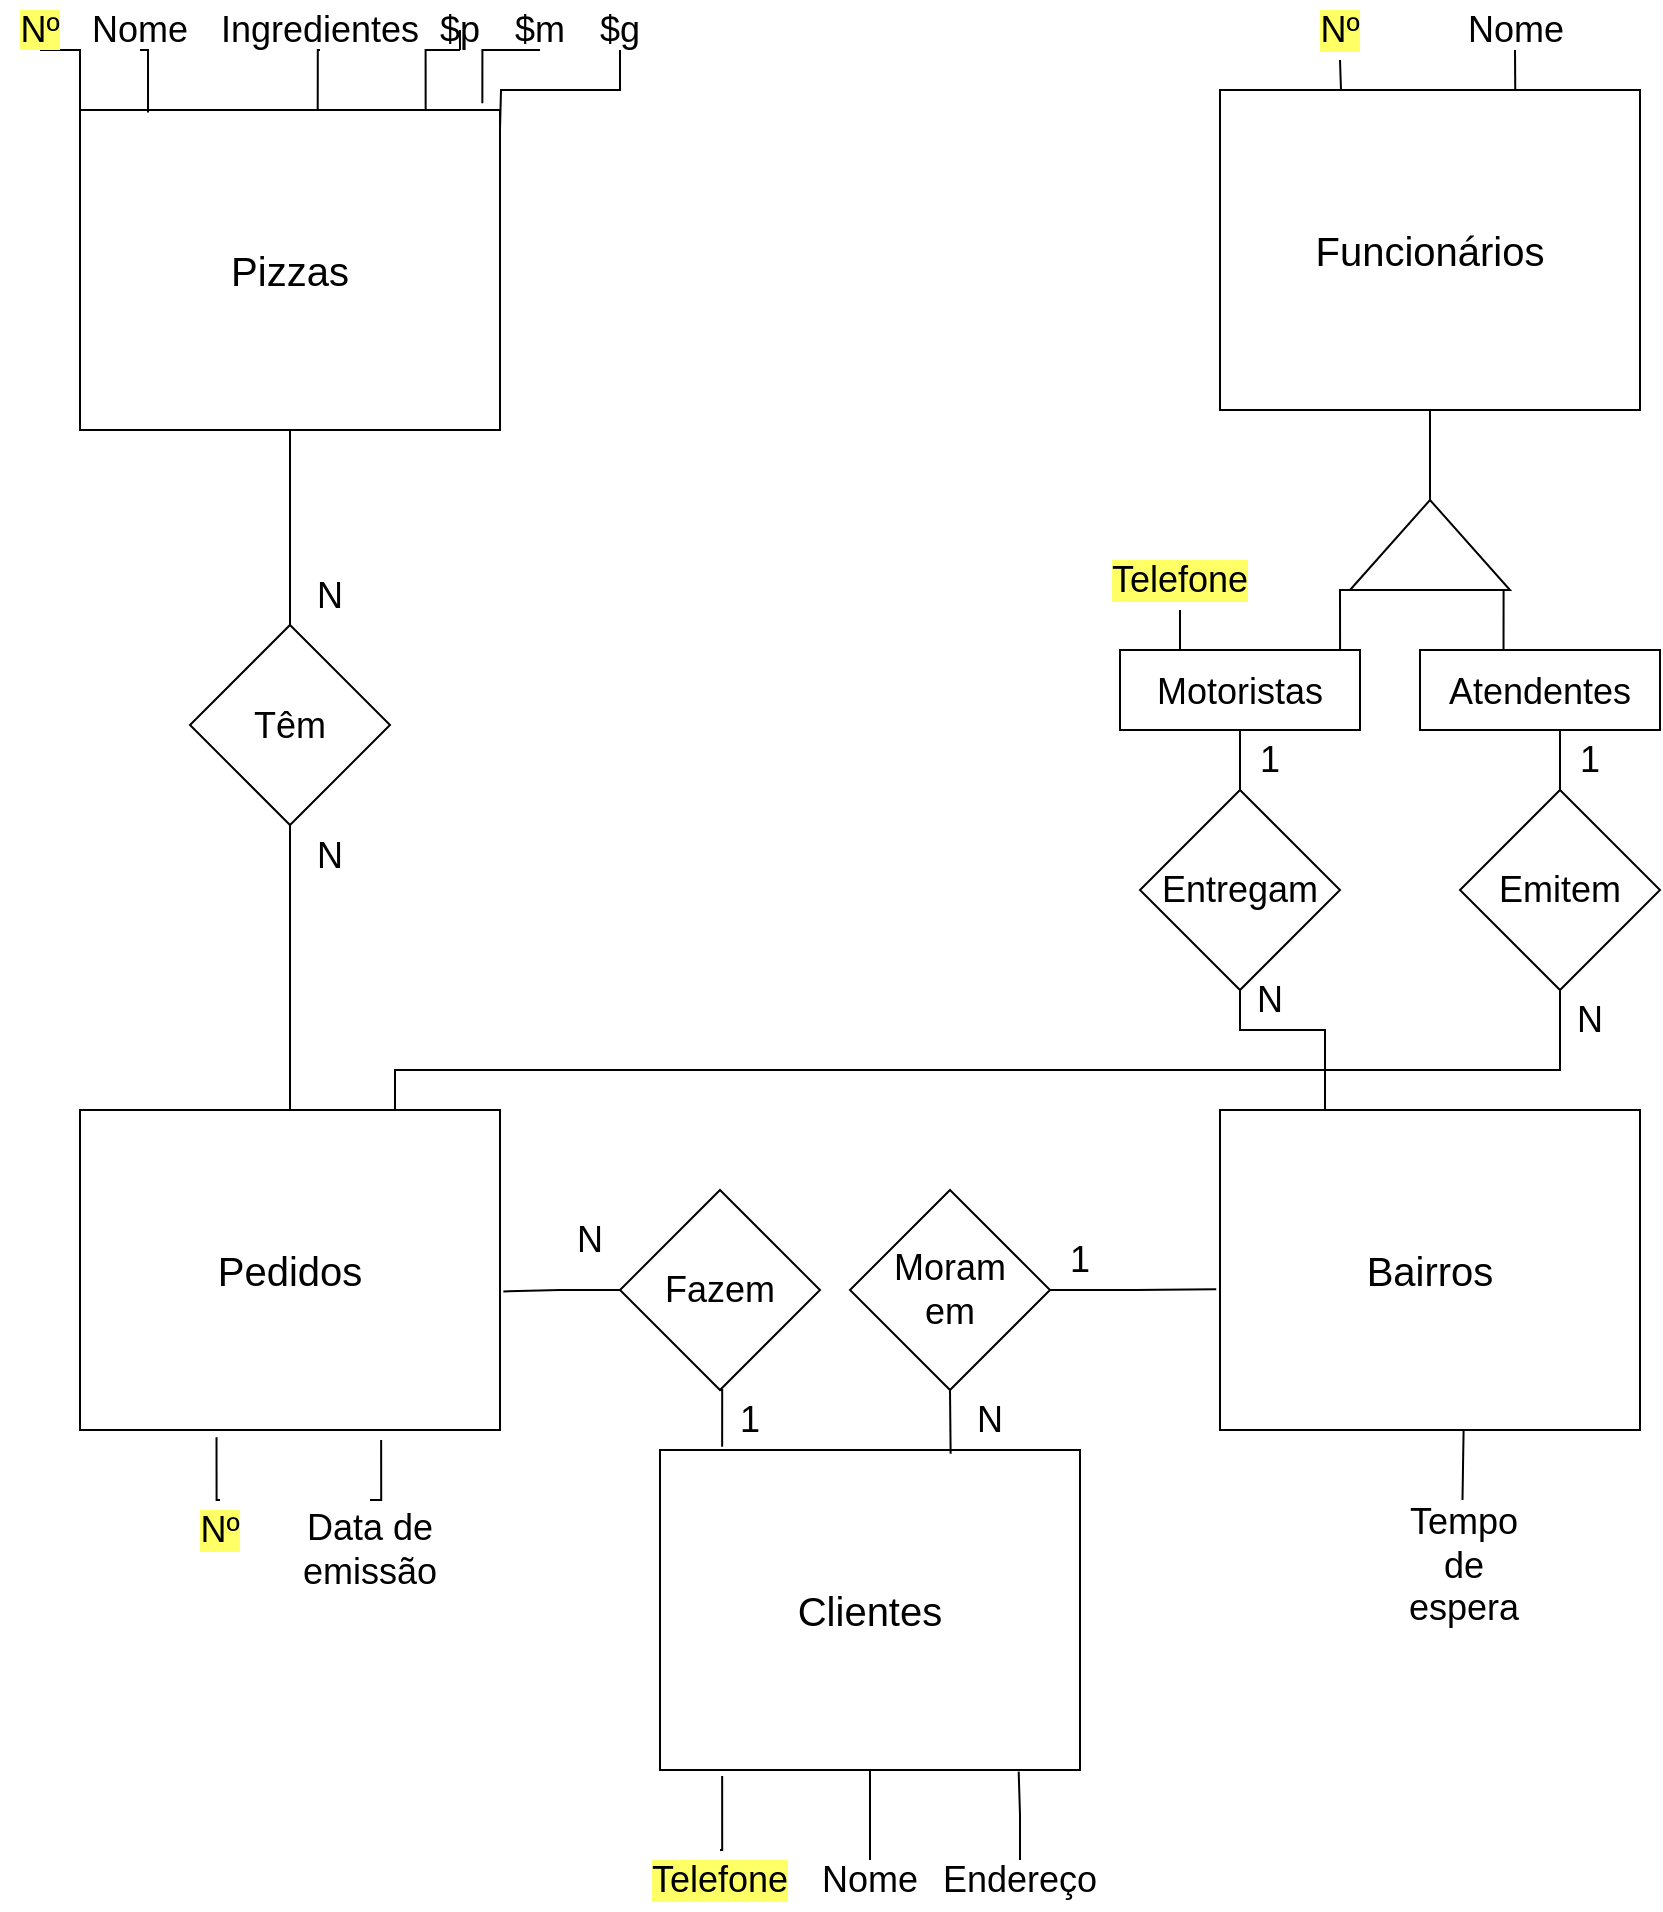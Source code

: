 <mxfile version="17.2.4" type="github">
  <diagram id="XJavV_3vWSNBEwFHe13u" name="Page-1">
    <mxGraphModel dx="1673" dy="751" grid="1" gridSize="10" guides="1" tooltips="1" connect="1" arrows="1" fold="1" page="1" pageScale="1" pageWidth="850" pageHeight="1100" math="0" shadow="0">
      <root>
        <mxCell id="0" />
        <mxCell id="1" parent="0" />
        <mxCell id="rPzzLI58Q-UhKmW3YBb_-1" value="&lt;font style=&quot;font-size: 20px&quot;&gt;Pizzas&lt;/font&gt;" style="rounded=0;whiteSpace=wrap;html=1;" vertex="1" parent="1">
          <mxGeometry x="40" y="150" width="210" height="160" as="geometry" />
        </mxCell>
        <mxCell id="rPzzLI58Q-UhKmW3YBb_-6" value="&lt;span style=&quot;font-size: 20px&quot;&gt;Funcionários&lt;/span&gt;" style="rounded=0;whiteSpace=wrap;html=1;" vertex="1" parent="1">
          <mxGeometry x="610" y="140" width="210" height="160" as="geometry" />
        </mxCell>
        <mxCell id="rPzzLI58Q-UhKmW3YBb_-7" value="&lt;span style=&quot;font-size: 20px&quot;&gt;Pedidos&lt;/span&gt;" style="rounded=0;whiteSpace=wrap;html=1;" vertex="1" parent="1">
          <mxGeometry x="40" y="650" width="210" height="160" as="geometry" />
        </mxCell>
        <mxCell id="rPzzLI58Q-UhKmW3YBb_-8" value="&lt;span style=&quot;font-size: 20px&quot;&gt;Bairros&lt;/span&gt;" style="rounded=0;whiteSpace=wrap;html=1;" vertex="1" parent="1">
          <mxGeometry x="610" y="650" width="210" height="160" as="geometry" />
        </mxCell>
        <mxCell id="rPzzLI58Q-UhKmW3YBb_-10" value="" style="edgeStyle=orthogonalEdgeStyle;rounded=0;orthogonalLoop=1;jettySize=auto;html=1;fontSize=20;endArrow=none;endFill=0;" edge="1" parent="1" source="rPzzLI58Q-UhKmW3YBb_-9" target="rPzzLI58Q-UhKmW3YBb_-6">
          <mxGeometry relative="1" as="geometry" />
        </mxCell>
        <mxCell id="rPzzLI58Q-UhKmW3YBb_-14" style="edgeStyle=orthogonalEdgeStyle;rounded=0;orthogonalLoop=1;jettySize=auto;html=1;exitX=0;exitY=0.25;exitDx=0;exitDy=0;entryX=0.917;entryY=0;entryDx=0;entryDy=0;entryPerimeter=0;fontSize=18;endArrow=none;endFill=0;" edge="1" parent="1" source="rPzzLI58Q-UhKmW3YBb_-9" target="rPzzLI58Q-UhKmW3YBb_-12">
          <mxGeometry relative="1" as="geometry" />
        </mxCell>
        <mxCell id="rPzzLI58Q-UhKmW3YBb_-15" style="edgeStyle=orthogonalEdgeStyle;rounded=0;orthogonalLoop=1;jettySize=auto;html=1;exitX=0;exitY=0.75;exitDx=0;exitDy=0;entryX=0.348;entryY=-0.01;entryDx=0;entryDy=0;entryPerimeter=0;fontSize=18;endArrow=none;endFill=0;" edge="1" parent="1" source="rPzzLI58Q-UhKmW3YBb_-9" target="rPzzLI58Q-UhKmW3YBb_-13">
          <mxGeometry relative="1" as="geometry" />
        </mxCell>
        <mxCell id="rPzzLI58Q-UhKmW3YBb_-9" value="" style="triangle;whiteSpace=wrap;html=1;fontSize=20;rotation=-90;" vertex="1" parent="1">
          <mxGeometry x="692.5" y="327.5" width="45" height="80" as="geometry" />
        </mxCell>
        <mxCell id="rPzzLI58Q-UhKmW3YBb_-20" style="edgeStyle=orthogonalEdgeStyle;rounded=0;orthogonalLoop=1;jettySize=auto;html=1;exitX=0.5;exitY=1;exitDx=0;exitDy=0;entryX=0.5;entryY=0;entryDx=0;entryDy=0;fontSize=18;endArrow=none;endFill=0;" edge="1" parent="1" source="rPzzLI58Q-UhKmW3YBb_-12" target="rPzzLI58Q-UhKmW3YBb_-19">
          <mxGeometry relative="1" as="geometry" />
        </mxCell>
        <mxCell id="rPzzLI58Q-UhKmW3YBb_-12" value="&lt;font style=&quot;font-size: 18px&quot;&gt;Motoristas&lt;/font&gt;" style="rounded=0;whiteSpace=wrap;html=1;fontSize=20;" vertex="1" parent="1">
          <mxGeometry x="560" y="420" width="120" height="40" as="geometry" />
        </mxCell>
        <mxCell id="rPzzLI58Q-UhKmW3YBb_-17" style="edgeStyle=orthogonalEdgeStyle;rounded=0;orthogonalLoop=1;jettySize=auto;html=1;exitX=0.5;exitY=1;exitDx=0;exitDy=0;entryX=0.5;entryY=0;entryDx=0;entryDy=0;fontSize=18;endArrow=none;endFill=0;" edge="1" parent="1" source="rPzzLI58Q-UhKmW3YBb_-13" target="rPzzLI58Q-UhKmW3YBb_-16">
          <mxGeometry relative="1" as="geometry" />
        </mxCell>
        <mxCell id="rPzzLI58Q-UhKmW3YBb_-13" value="&lt;span style=&quot;font-size: 18px&quot;&gt;Atendentes&lt;/span&gt;" style="rounded=0;whiteSpace=wrap;html=1;fontSize=20;" vertex="1" parent="1">
          <mxGeometry x="710" y="420" width="120" height="40" as="geometry" />
        </mxCell>
        <mxCell id="rPzzLI58Q-UhKmW3YBb_-18" style="edgeStyle=orthogonalEdgeStyle;rounded=0;orthogonalLoop=1;jettySize=auto;html=1;exitX=0.5;exitY=1;exitDx=0;exitDy=0;entryX=0.75;entryY=0;entryDx=0;entryDy=0;fontSize=18;endArrow=none;endFill=0;" edge="1" parent="1" source="rPzzLI58Q-UhKmW3YBb_-16" target="rPzzLI58Q-UhKmW3YBb_-7">
          <mxGeometry relative="1" as="geometry">
            <Array as="points">
              <mxPoint x="780" y="630" />
              <mxPoint x="197" y="630" />
            </Array>
          </mxGeometry>
        </mxCell>
        <mxCell id="rPzzLI58Q-UhKmW3YBb_-16" value="Emitem" style="rhombus;whiteSpace=wrap;html=1;fontSize=18;" vertex="1" parent="1">
          <mxGeometry x="730" y="490" width="100" height="100" as="geometry" />
        </mxCell>
        <mxCell id="rPzzLI58Q-UhKmW3YBb_-21" style="edgeStyle=orthogonalEdgeStyle;rounded=0;orthogonalLoop=1;jettySize=auto;html=1;exitX=0.5;exitY=1;exitDx=0;exitDy=0;entryX=0.25;entryY=0;entryDx=0;entryDy=0;fontSize=18;endArrow=none;endFill=0;" edge="1" parent="1" source="rPzzLI58Q-UhKmW3YBb_-19" target="rPzzLI58Q-UhKmW3YBb_-8">
          <mxGeometry relative="1" as="geometry">
            <Array as="points">
              <mxPoint x="620" y="610" />
              <mxPoint x="663" y="610" />
            </Array>
          </mxGeometry>
        </mxCell>
        <mxCell id="rPzzLI58Q-UhKmW3YBb_-19" value="&lt;font style=&quot;font-size: 18px&quot;&gt;Entregam&lt;/font&gt;" style="rhombus;whiteSpace=wrap;html=1;fontSize=18;" vertex="1" parent="1">
          <mxGeometry x="570" y="490" width="100" height="100" as="geometry" />
        </mxCell>
        <mxCell id="rPzzLI58Q-UhKmW3YBb_-31" style="edgeStyle=orthogonalEdgeStyle;rounded=0;orthogonalLoop=1;jettySize=auto;html=1;exitX=0.5;exitY=1;exitDx=0;exitDy=0;entryX=0;entryY=0;entryDx=0;entryDy=0;fontSize=18;endArrow=none;endFill=0;" edge="1" parent="1" source="rPzzLI58Q-UhKmW3YBb_-22" target="rPzzLI58Q-UhKmW3YBb_-1">
          <mxGeometry relative="1" as="geometry" />
        </mxCell>
        <mxCell id="rPzzLI58Q-UhKmW3YBb_-22" value="&lt;span style=&quot;background-color: rgb(255 , 255 , 102)&quot;&gt;Nº&lt;/span&gt;" style="text;html=1;strokeColor=none;fillColor=none;align=center;verticalAlign=middle;whiteSpace=wrap;rounded=0;fontSize=18;" vertex="1" parent="1">
          <mxGeometry y="100" width="40" height="20" as="geometry" />
        </mxCell>
        <mxCell id="rPzzLI58Q-UhKmW3YBb_-32" style="edgeStyle=orthogonalEdgeStyle;rounded=0;orthogonalLoop=1;jettySize=auto;html=1;exitX=0.5;exitY=1;exitDx=0;exitDy=0;entryX=0.162;entryY=0.008;entryDx=0;entryDy=0;entryPerimeter=0;fontSize=18;endArrow=none;endFill=0;" edge="1" parent="1" source="rPzzLI58Q-UhKmW3YBb_-23" target="rPzzLI58Q-UhKmW3YBb_-1">
          <mxGeometry relative="1" as="geometry" />
        </mxCell>
        <mxCell id="rPzzLI58Q-UhKmW3YBb_-23" value="Nome" style="text;html=1;strokeColor=none;fillColor=none;align=center;verticalAlign=middle;whiteSpace=wrap;rounded=0;fontSize=18;" vertex="1" parent="1">
          <mxGeometry x="50" y="100" width="40" height="20" as="geometry" />
        </mxCell>
        <mxCell id="rPzzLI58Q-UhKmW3YBb_-33" style="edgeStyle=orthogonalEdgeStyle;rounded=0;orthogonalLoop=1;jettySize=auto;html=1;exitX=0.5;exitY=1;exitDx=0;exitDy=0;entryX=0.566;entryY=0.001;entryDx=0;entryDy=0;entryPerimeter=0;fontSize=18;endArrow=none;endFill=0;" edge="1" parent="1" source="rPzzLI58Q-UhKmW3YBb_-24" target="rPzzLI58Q-UhKmW3YBb_-1">
          <mxGeometry relative="1" as="geometry" />
        </mxCell>
        <mxCell id="rPzzLI58Q-UhKmW3YBb_-24" value="Ingredientes" style="text;html=1;strokeColor=none;fillColor=none;align=center;verticalAlign=middle;whiteSpace=wrap;rounded=0;fontSize=18;" vertex="1" parent="1">
          <mxGeometry x="140" y="100" width="40" height="20" as="geometry" />
        </mxCell>
        <mxCell id="rPzzLI58Q-UhKmW3YBb_-35" style="edgeStyle=orthogonalEdgeStyle;rounded=0;orthogonalLoop=1;jettySize=auto;html=1;exitX=0.5;exitY=1;exitDx=0;exitDy=0;entryX=0.823;entryY=0.001;entryDx=0;entryDy=0;entryPerimeter=0;fontSize=18;endArrow=none;endFill=0;" edge="1" parent="1" source="rPzzLI58Q-UhKmW3YBb_-25" target="rPzzLI58Q-UhKmW3YBb_-1">
          <mxGeometry relative="1" as="geometry" />
        </mxCell>
        <mxCell id="rPzzLI58Q-UhKmW3YBb_-25" value="$p" style="text;html=1;strokeColor=none;fillColor=none;align=center;verticalAlign=middle;whiteSpace=wrap;rounded=0;fontSize=18;" vertex="1" parent="1">
          <mxGeometry x="210" y="100" width="40" height="20" as="geometry" />
        </mxCell>
        <mxCell id="rPzzLI58Q-UhKmW3YBb_-27" style="edgeStyle=orthogonalEdgeStyle;rounded=0;orthogonalLoop=1;jettySize=auto;html=1;exitX=0.5;exitY=1;exitDx=0;exitDy=0;entryX=0.499;entryY=0.5;entryDx=0;entryDy=0;entryPerimeter=0;fontSize=18;endArrow=none;endFill=0;" edge="1" parent="1" source="rPzzLI58Q-UhKmW3YBb_-25" target="rPzzLI58Q-UhKmW3YBb_-25">
          <mxGeometry relative="1" as="geometry" />
        </mxCell>
        <mxCell id="rPzzLI58Q-UhKmW3YBb_-36" style="edgeStyle=orthogonalEdgeStyle;rounded=0;orthogonalLoop=1;jettySize=auto;html=1;exitX=0.5;exitY=1;exitDx=0;exitDy=0;entryX=0.958;entryY=-0.021;entryDx=0;entryDy=0;entryPerimeter=0;fontSize=18;endArrow=none;endFill=0;" edge="1" parent="1" source="rPzzLI58Q-UhKmW3YBb_-28" target="rPzzLI58Q-UhKmW3YBb_-1">
          <mxGeometry relative="1" as="geometry" />
        </mxCell>
        <mxCell id="rPzzLI58Q-UhKmW3YBb_-28" value="$m" style="text;html=1;strokeColor=none;fillColor=none;align=center;verticalAlign=middle;whiteSpace=wrap;rounded=0;fontSize=18;" vertex="1" parent="1">
          <mxGeometry x="250" y="100" width="40" height="20" as="geometry" />
        </mxCell>
        <mxCell id="rPzzLI58Q-UhKmW3YBb_-37" style="edgeStyle=orthogonalEdgeStyle;rounded=0;orthogonalLoop=1;jettySize=auto;html=1;exitX=0.5;exitY=1;exitDx=0;exitDy=0;fontSize=18;endArrow=none;endFill=0;" edge="1" parent="1" source="rPzzLI58Q-UhKmW3YBb_-30">
          <mxGeometry relative="1" as="geometry">
            <mxPoint x="250" y="160" as="targetPoint" />
          </mxGeometry>
        </mxCell>
        <mxCell id="rPzzLI58Q-UhKmW3YBb_-30" value="$g" style="text;html=1;strokeColor=none;fillColor=none;align=center;verticalAlign=middle;whiteSpace=wrap;rounded=0;fontSize=18;" vertex="1" parent="1">
          <mxGeometry x="290" y="100" width="40" height="20" as="geometry" />
        </mxCell>
        <mxCell id="rPzzLI58Q-UhKmW3YBb_-41" style="edgeStyle=orthogonalEdgeStyle;rounded=0;orthogonalLoop=1;jettySize=auto;html=1;exitX=0.5;exitY=0;exitDx=0;exitDy=0;entryX=0.325;entryY=1.023;entryDx=0;entryDy=0;entryPerimeter=0;fontSize=18;endArrow=none;endFill=0;" edge="1" parent="1" source="rPzzLI58Q-UhKmW3YBb_-38" target="rPzzLI58Q-UhKmW3YBb_-7">
          <mxGeometry relative="1" as="geometry" />
        </mxCell>
        <mxCell id="rPzzLI58Q-UhKmW3YBb_-38" value="Nº" style="text;html=1;strokeColor=none;fillColor=none;align=center;verticalAlign=middle;whiteSpace=wrap;rounded=0;labelBackgroundColor=#FFFF66;fontSize=18;" vertex="1" parent="1">
          <mxGeometry x="80" y="845" width="60" height="30" as="geometry" />
        </mxCell>
        <mxCell id="rPzzLI58Q-UhKmW3YBb_-42" style="edgeStyle=orthogonalEdgeStyle;rounded=0;orthogonalLoop=1;jettySize=auto;html=1;exitX=0.5;exitY=0;exitDx=0;exitDy=0;entryX=0.717;entryY=1.031;entryDx=0;entryDy=0;entryPerimeter=0;fontSize=18;endArrow=none;endFill=0;" edge="1" parent="1" source="rPzzLI58Q-UhKmW3YBb_-39" target="rPzzLI58Q-UhKmW3YBb_-7">
          <mxGeometry relative="1" as="geometry" />
        </mxCell>
        <mxCell id="rPzzLI58Q-UhKmW3YBb_-39" value="Data de emissão" style="text;html=1;strokeColor=none;fillColor=none;align=center;verticalAlign=middle;whiteSpace=wrap;rounded=0;fontSize=18;" vertex="1" parent="1">
          <mxGeometry x="150" y="845" width="70" height="50" as="geometry" />
        </mxCell>
        <mxCell id="rPzzLI58Q-UhKmW3YBb_-44" value="&lt;span style=&quot;font-size: 20px&quot;&gt;Clientes&lt;/span&gt;" style="rounded=0;whiteSpace=wrap;html=1;" vertex="1" parent="1">
          <mxGeometry x="330" y="820" width="210" height="160" as="geometry" />
        </mxCell>
        <mxCell id="rPzzLI58Q-UhKmW3YBb_-48" style="edgeStyle=orthogonalEdgeStyle;rounded=0;orthogonalLoop=1;jettySize=auto;html=1;exitX=0.5;exitY=0;exitDx=0;exitDy=0;entryX=0.148;entryY=1.019;entryDx=0;entryDy=0;entryPerimeter=0;fontSize=18;endArrow=none;endFill=0;" edge="1" parent="1" source="rPzzLI58Q-UhKmW3YBb_-45" target="rPzzLI58Q-UhKmW3YBb_-44">
          <mxGeometry relative="1" as="geometry" />
        </mxCell>
        <mxCell id="rPzzLI58Q-UhKmW3YBb_-45" value="Telefone" style="text;html=1;strokeColor=none;fillColor=none;align=center;verticalAlign=middle;whiteSpace=wrap;rounded=0;labelBackgroundColor=#FFFF66;fontSize=18;" vertex="1" parent="1">
          <mxGeometry x="330" y="1020" width="60" height="30" as="geometry" />
        </mxCell>
        <mxCell id="rPzzLI58Q-UhKmW3YBb_-49" style="edgeStyle=orthogonalEdgeStyle;rounded=0;orthogonalLoop=1;jettySize=auto;html=1;exitX=0.5;exitY=0;exitDx=0;exitDy=0;entryX=0.5;entryY=1;entryDx=0;entryDy=0;fontSize=18;endArrow=none;endFill=0;" edge="1" parent="1" source="rPzzLI58Q-UhKmW3YBb_-46" target="rPzzLI58Q-UhKmW3YBb_-44">
          <mxGeometry relative="1" as="geometry" />
        </mxCell>
        <mxCell id="rPzzLI58Q-UhKmW3YBb_-46" value="Nome" style="text;html=1;strokeColor=none;fillColor=none;align=center;verticalAlign=middle;whiteSpace=wrap;rounded=0;fontSize=18;" vertex="1" parent="1">
          <mxGeometry x="415" y="1025" width="40" height="20" as="geometry" />
        </mxCell>
        <mxCell id="rPzzLI58Q-UhKmW3YBb_-50" style="edgeStyle=orthogonalEdgeStyle;rounded=0;orthogonalLoop=1;jettySize=auto;html=1;exitX=0.5;exitY=0;exitDx=0;exitDy=0;entryX=0.854;entryY=1.005;entryDx=0;entryDy=0;entryPerimeter=0;fontSize=18;endArrow=none;endFill=0;" edge="1" parent="1" source="rPzzLI58Q-UhKmW3YBb_-47" target="rPzzLI58Q-UhKmW3YBb_-44">
          <mxGeometry relative="1" as="geometry" />
        </mxCell>
        <mxCell id="rPzzLI58Q-UhKmW3YBb_-47" value="Endereço" style="text;html=1;strokeColor=none;fillColor=none;align=center;verticalAlign=middle;whiteSpace=wrap;rounded=0;fontSize=18;" vertex="1" parent="1">
          <mxGeometry x="490" y="1025" width="40" height="20" as="geometry" />
        </mxCell>
        <mxCell id="rPzzLI58Q-UhKmW3YBb_-52" style="edgeStyle=orthogonalEdgeStyle;rounded=0;orthogonalLoop=1;jettySize=auto;html=1;exitX=0.5;exitY=1;exitDx=0;exitDy=0;entryX=0.25;entryY=0;entryDx=0;entryDy=0;fontSize=18;endArrow=none;endFill=0;" edge="1" parent="1" source="rPzzLI58Q-UhKmW3YBb_-51" target="rPzzLI58Q-UhKmW3YBb_-12">
          <mxGeometry relative="1" as="geometry" />
        </mxCell>
        <mxCell id="rPzzLI58Q-UhKmW3YBb_-51" value="Telefone" style="text;html=1;strokeColor=none;fillColor=none;align=center;verticalAlign=middle;whiteSpace=wrap;rounded=0;labelBackgroundColor=#FFFF66;fontSize=18;" vertex="1" parent="1">
          <mxGeometry x="560" y="370" width="60" height="30" as="geometry" />
        </mxCell>
        <mxCell id="rPzzLI58Q-UhKmW3YBb_-56" style="edgeStyle=orthogonalEdgeStyle;rounded=0;orthogonalLoop=1;jettySize=auto;html=1;exitX=0.5;exitY=0;exitDx=0;exitDy=0;entryX=0.58;entryY=1;entryDx=0;entryDy=0;entryPerimeter=0;fontSize=18;endArrow=none;endFill=0;" edge="1" parent="1" source="rPzzLI58Q-UhKmW3YBb_-54" target="rPzzLI58Q-UhKmW3YBb_-8">
          <mxGeometry relative="1" as="geometry" />
        </mxCell>
        <mxCell id="rPzzLI58Q-UhKmW3YBb_-54" value="Tempo de espera" style="text;html=1;strokeColor=none;fillColor=none;align=center;verticalAlign=middle;whiteSpace=wrap;rounded=0;fontSize=18;" vertex="1" parent="1">
          <mxGeometry x="692.5" y="845" width="77.5" height="65" as="geometry" />
        </mxCell>
        <mxCell id="rPzzLI58Q-UhKmW3YBb_-66" style="edgeStyle=orthogonalEdgeStyle;rounded=0;orthogonalLoop=1;jettySize=auto;html=1;exitX=1;exitY=0.5;exitDx=0;exitDy=0;entryX=-0.009;entryY=0.56;entryDx=0;entryDy=0;entryPerimeter=0;fontSize=18;endArrow=none;endFill=0;" edge="1" parent="1" source="rPzzLI58Q-UhKmW3YBb_-63" target="rPzzLI58Q-UhKmW3YBb_-8">
          <mxGeometry relative="1" as="geometry" />
        </mxCell>
        <mxCell id="rPzzLI58Q-UhKmW3YBb_-67" style="edgeStyle=orthogonalEdgeStyle;rounded=0;orthogonalLoop=1;jettySize=auto;html=1;exitX=0.5;exitY=1;exitDx=0;exitDy=0;entryX=0.692;entryY=0.012;entryDx=0;entryDy=0;entryPerimeter=0;fontSize=18;endArrow=none;endFill=0;" edge="1" parent="1" source="rPzzLI58Q-UhKmW3YBb_-63" target="rPzzLI58Q-UhKmW3YBb_-44">
          <mxGeometry relative="1" as="geometry" />
        </mxCell>
        <mxCell id="rPzzLI58Q-UhKmW3YBb_-63" value="&lt;font style=&quot;font-size: 18px&quot;&gt;Moram&lt;br&gt;em&lt;br&gt;&lt;/font&gt;" style="rhombus;whiteSpace=wrap;html=1;fontSize=18;" vertex="1" parent="1">
          <mxGeometry x="425" y="690" width="100" height="100" as="geometry" />
        </mxCell>
        <mxCell id="rPzzLI58Q-UhKmW3YBb_-71" style="edgeStyle=orthogonalEdgeStyle;rounded=0;orthogonalLoop=1;jettySize=auto;html=1;exitX=0.5;exitY=1;exitDx=0;exitDy=0;entryX=0.148;entryY=-0.01;entryDx=0;entryDy=0;entryPerimeter=0;fontSize=18;endArrow=none;endFill=0;" edge="1" parent="1" source="rPzzLI58Q-UhKmW3YBb_-69" target="rPzzLI58Q-UhKmW3YBb_-44">
          <mxGeometry relative="1" as="geometry" />
        </mxCell>
        <mxCell id="rPzzLI58Q-UhKmW3YBb_-72" style="edgeStyle=orthogonalEdgeStyle;rounded=0;orthogonalLoop=1;jettySize=auto;html=1;exitX=0;exitY=0.5;exitDx=0;exitDy=0;entryX=1.008;entryY=0.567;entryDx=0;entryDy=0;entryPerimeter=0;fontSize=18;endArrow=none;endFill=0;" edge="1" parent="1" source="rPzzLI58Q-UhKmW3YBb_-69" target="rPzzLI58Q-UhKmW3YBb_-7">
          <mxGeometry relative="1" as="geometry" />
        </mxCell>
        <mxCell id="rPzzLI58Q-UhKmW3YBb_-69" value="&lt;font style=&quot;font-size: 18px&quot;&gt;Fazem&lt;br&gt;&lt;/font&gt;" style="rhombus;whiteSpace=wrap;html=1;fontSize=18;" vertex="1" parent="1">
          <mxGeometry x="310" y="690" width="100" height="100" as="geometry" />
        </mxCell>
        <mxCell id="rPzzLI58Q-UhKmW3YBb_-75" style="edgeStyle=orthogonalEdgeStyle;rounded=0;orthogonalLoop=1;jettySize=auto;html=1;exitX=0.5;exitY=0;exitDx=0;exitDy=0;entryX=0.5;entryY=1;entryDx=0;entryDy=0;fontSize=18;endArrow=none;endFill=0;" edge="1" parent="1" source="rPzzLI58Q-UhKmW3YBb_-74" target="rPzzLI58Q-UhKmW3YBb_-1">
          <mxGeometry relative="1" as="geometry" />
        </mxCell>
        <mxCell id="rPzzLI58Q-UhKmW3YBb_-76" style="edgeStyle=orthogonalEdgeStyle;rounded=0;orthogonalLoop=1;jettySize=auto;html=1;exitX=0.5;exitY=1;exitDx=0;exitDy=0;entryX=0.5;entryY=0;entryDx=0;entryDy=0;fontSize=18;endArrow=none;endFill=0;" edge="1" parent="1" source="rPzzLI58Q-UhKmW3YBb_-74" target="rPzzLI58Q-UhKmW3YBb_-7">
          <mxGeometry relative="1" as="geometry" />
        </mxCell>
        <mxCell id="rPzzLI58Q-UhKmW3YBb_-74" value="&lt;font style=&quot;font-size: 18px&quot;&gt;Têm&lt;br&gt;&lt;/font&gt;" style="rhombus;whiteSpace=wrap;html=1;fontSize=18;" vertex="1" parent="1">
          <mxGeometry x="95" y="407.5" width="100" height="100" as="geometry" />
        </mxCell>
        <mxCell id="rPzzLI58Q-UhKmW3YBb_-81" style="edgeStyle=orthogonalEdgeStyle;rounded=0;orthogonalLoop=1;jettySize=auto;html=1;exitX=0.5;exitY=1;exitDx=0;exitDy=0;entryX=0.288;entryY=-0.003;entryDx=0;entryDy=0;entryPerimeter=0;fontSize=18;endArrow=none;endFill=0;" edge="1" parent="1" source="rPzzLI58Q-UhKmW3YBb_-77" target="rPzzLI58Q-UhKmW3YBb_-6">
          <mxGeometry relative="1" as="geometry" />
        </mxCell>
        <mxCell id="rPzzLI58Q-UhKmW3YBb_-77" value="Nº" style="text;html=1;strokeColor=none;fillColor=none;align=center;verticalAlign=middle;whiteSpace=wrap;rounded=0;labelBackgroundColor=#FFFF66;fontSize=18;" vertex="1" parent="1">
          <mxGeometry x="640" y="95" width="60" height="30" as="geometry" />
        </mxCell>
        <mxCell id="rPzzLI58Q-UhKmW3YBb_-84" style="edgeStyle=orthogonalEdgeStyle;rounded=0;orthogonalLoop=1;jettySize=auto;html=1;exitX=0.5;exitY=1;exitDx=0;exitDy=0;entryX=0.703;entryY=0;entryDx=0;entryDy=0;entryPerimeter=0;fontSize=18;endArrow=none;endFill=0;" edge="1" parent="1" source="rPzzLI58Q-UhKmW3YBb_-78" target="rPzzLI58Q-UhKmW3YBb_-6">
          <mxGeometry relative="1" as="geometry" />
        </mxCell>
        <mxCell id="rPzzLI58Q-UhKmW3YBb_-78" value="Nome" style="text;html=1;strokeColor=none;fillColor=none;align=center;verticalAlign=middle;whiteSpace=wrap;rounded=0;fontSize=18;" vertex="1" parent="1">
          <mxGeometry x="737.5" y="100" width="40" height="20" as="geometry" />
        </mxCell>
        <mxCell id="rPzzLI58Q-UhKmW3YBb_-85" value="N" style="text;html=1;strokeColor=none;fillColor=none;align=center;verticalAlign=middle;whiteSpace=wrap;rounded=0;labelBackgroundColor=#FFFFFF;fontSize=18;" vertex="1" parent="1">
          <mxGeometry x="150" y="377.5" width="30" height="30" as="geometry" />
        </mxCell>
        <mxCell id="rPzzLI58Q-UhKmW3YBb_-86" value="N" style="text;html=1;strokeColor=none;fillColor=none;align=center;verticalAlign=middle;whiteSpace=wrap;rounded=0;labelBackgroundColor=#FFFFFF;fontSize=18;" vertex="1" parent="1">
          <mxGeometry x="150" y="507.5" width="30" height="30" as="geometry" />
        </mxCell>
        <mxCell id="rPzzLI58Q-UhKmW3YBb_-87" value="N" style="text;html=1;strokeColor=none;fillColor=none;align=center;verticalAlign=middle;whiteSpace=wrap;rounded=0;labelBackgroundColor=#FFFFFF;fontSize=18;" vertex="1" parent="1">
          <mxGeometry x="280" y="700" width="30" height="30" as="geometry" />
        </mxCell>
        <mxCell id="rPzzLI58Q-UhKmW3YBb_-88" value="1" style="text;html=1;strokeColor=none;fillColor=none;align=center;verticalAlign=middle;whiteSpace=wrap;rounded=0;labelBackgroundColor=#FFFFFF;fontSize=18;" vertex="1" parent="1">
          <mxGeometry x="360" y="790" width="30" height="30" as="geometry" />
        </mxCell>
        <mxCell id="rPzzLI58Q-UhKmW3YBb_-89" value="1" style="text;html=1;strokeColor=none;fillColor=none;align=center;verticalAlign=middle;whiteSpace=wrap;rounded=0;labelBackgroundColor=#FFFFFF;fontSize=18;" vertex="1" parent="1">
          <mxGeometry x="525" y="710" width="30" height="30" as="geometry" />
        </mxCell>
        <mxCell id="rPzzLI58Q-UhKmW3YBb_-90" value="N" style="text;html=1;strokeColor=none;fillColor=none;align=center;verticalAlign=middle;whiteSpace=wrap;rounded=0;labelBackgroundColor=#FFFFFF;fontSize=18;" vertex="1" parent="1">
          <mxGeometry x="480" y="790" width="30" height="30" as="geometry" />
        </mxCell>
        <mxCell id="rPzzLI58Q-UhKmW3YBb_-91" value="N" style="text;html=1;strokeColor=none;fillColor=none;align=center;verticalAlign=middle;whiteSpace=wrap;rounded=0;labelBackgroundColor=#FFFFFF;fontSize=18;" vertex="1" parent="1">
          <mxGeometry x="620" y="580" width="30" height="30" as="geometry" />
        </mxCell>
        <mxCell id="rPzzLI58Q-UhKmW3YBb_-93" value="1" style="text;html=1;strokeColor=none;fillColor=none;align=center;verticalAlign=middle;whiteSpace=wrap;rounded=0;labelBackgroundColor=#FFFFFF;fontSize=18;" vertex="1" parent="1">
          <mxGeometry x="620" y="460" width="30" height="30" as="geometry" />
        </mxCell>
        <mxCell id="rPzzLI58Q-UhKmW3YBb_-94" value="1" style="text;html=1;strokeColor=none;fillColor=none;align=center;verticalAlign=middle;whiteSpace=wrap;rounded=0;labelBackgroundColor=#FFFFFF;fontSize=18;" vertex="1" parent="1">
          <mxGeometry x="780" y="460" width="30" height="30" as="geometry" />
        </mxCell>
        <mxCell id="rPzzLI58Q-UhKmW3YBb_-95" value="N" style="text;html=1;strokeColor=none;fillColor=none;align=center;verticalAlign=middle;whiteSpace=wrap;rounded=0;labelBackgroundColor=#FFFFFF;fontSize=18;" vertex="1" parent="1">
          <mxGeometry x="780" y="590" width="30" height="30" as="geometry" />
        </mxCell>
      </root>
    </mxGraphModel>
  </diagram>
</mxfile>
